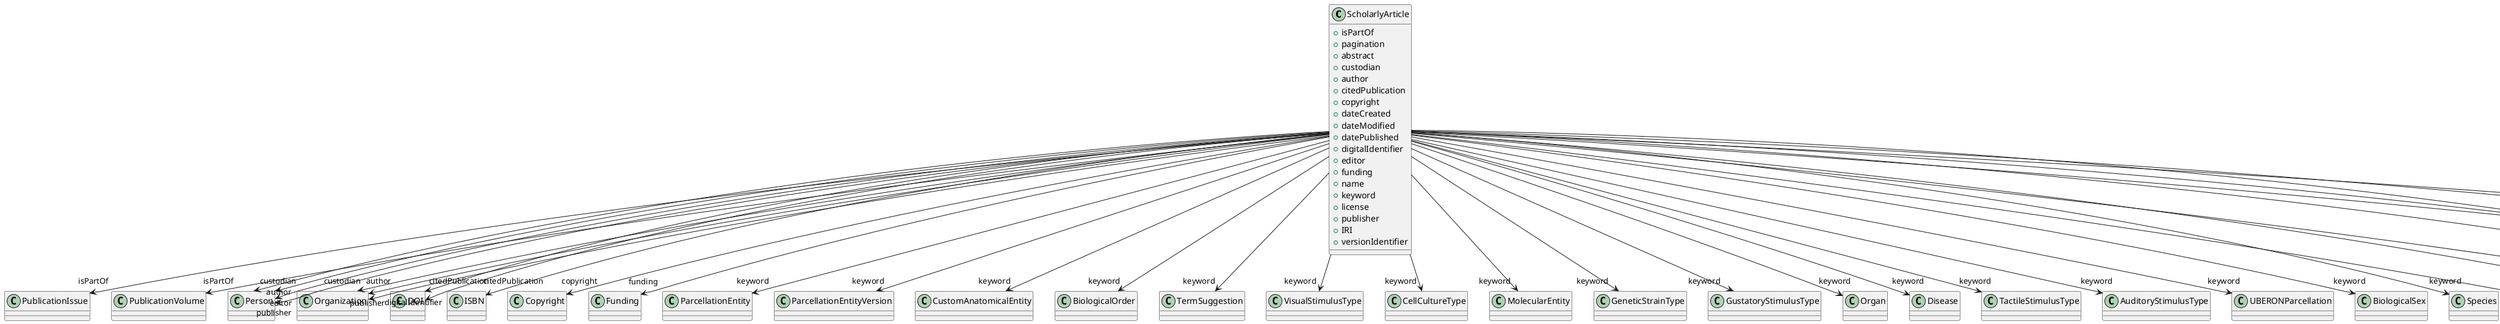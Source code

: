 @startuml
class ScholarlyArticle {
+isPartOf
+pagination
+abstract
+custodian
+author
+citedPublication
+copyright
+dateCreated
+dateModified
+datePublished
+digitalIdentifier
+editor
+funding
+name
+keyword
+license
+publisher
+IRI
+versionIdentifier

}
ScholarlyArticle -d-> "isPartOf" PublicationIssue
ScholarlyArticle -d-> "isPartOf" PublicationVolume
ScholarlyArticle -d-> "custodian" Person
ScholarlyArticle -d-> "custodian" Organization
ScholarlyArticle -d-> "author" Person
ScholarlyArticle -d-> "author" Organization
ScholarlyArticle -d-> "citedPublication" DOI
ScholarlyArticle -d-> "citedPublication" ISBN
ScholarlyArticle -d-> "copyright" Copyright
ScholarlyArticle -d-> "digitalIdentifier" DOI
ScholarlyArticle -d-> "editor" Person
ScholarlyArticle -d-> "funding" Funding
ScholarlyArticle -d-> "keyword" ParcellationEntity
ScholarlyArticle -d-> "keyword" ParcellationEntityVersion
ScholarlyArticle -d-> "keyword" CustomAnatomicalEntity
ScholarlyArticle -d-> "keyword" BiologicalOrder
ScholarlyArticle -d-> "keyword" TermSuggestion
ScholarlyArticle -d-> "keyword" VisualStimulusType
ScholarlyArticle -d-> "keyword" CellCultureType
ScholarlyArticle -d-> "keyword" MolecularEntity
ScholarlyArticle -d-> "keyword" GeneticStrainType
ScholarlyArticle -d-> "keyword" GustatoryStimulusType
ScholarlyArticle -d-> "keyword" Organ
ScholarlyArticle -d-> "keyword" Disease
ScholarlyArticle -d-> "keyword" TactileStimulusType
ScholarlyArticle -d-> "keyword" AuditoryStimulusType
ScholarlyArticle -d-> "keyword" UBERONParcellation
ScholarlyArticle -d-> "keyword" BiologicalSex
ScholarlyArticle -d-> "keyword" Species
ScholarlyArticle -d-> "keyword" OpticalStimulusType
ScholarlyArticle -d-> "keyword" DiseaseModel
ScholarlyArticle -d-> "keyword" OlfactoryStimulusType
ScholarlyArticle -d-> "keyword" Handedness
ScholarlyArticle -d-> "keyword" CellType
ScholarlyArticle -d-> "keyword" BreedingType
ScholarlyArticle -d-> "keyword" ElectericalStimulusType
ScholarlyArticle -d-> "keyword" SubcellularEntity
ScholarlyArticle -d-> "license" License
ScholarlyArticle -d-> "publisher" Person
ScholarlyArticle -d-> "publisher" Organization

@enduml